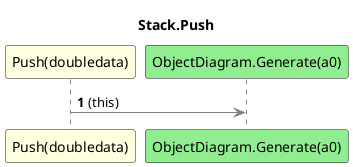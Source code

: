 @startuml Stack.Push
title Stack.Push
participant "Push(doubledata)" as Push_p0 #LightYellow
participant "ObjectDiagram.Generate(a0)" as ObjectDiagram_Generate_a0 #LightGreen
autonumber
Push_p0 -[#grey]> ObjectDiagram_Generate_a0 : (this)
@enduml
